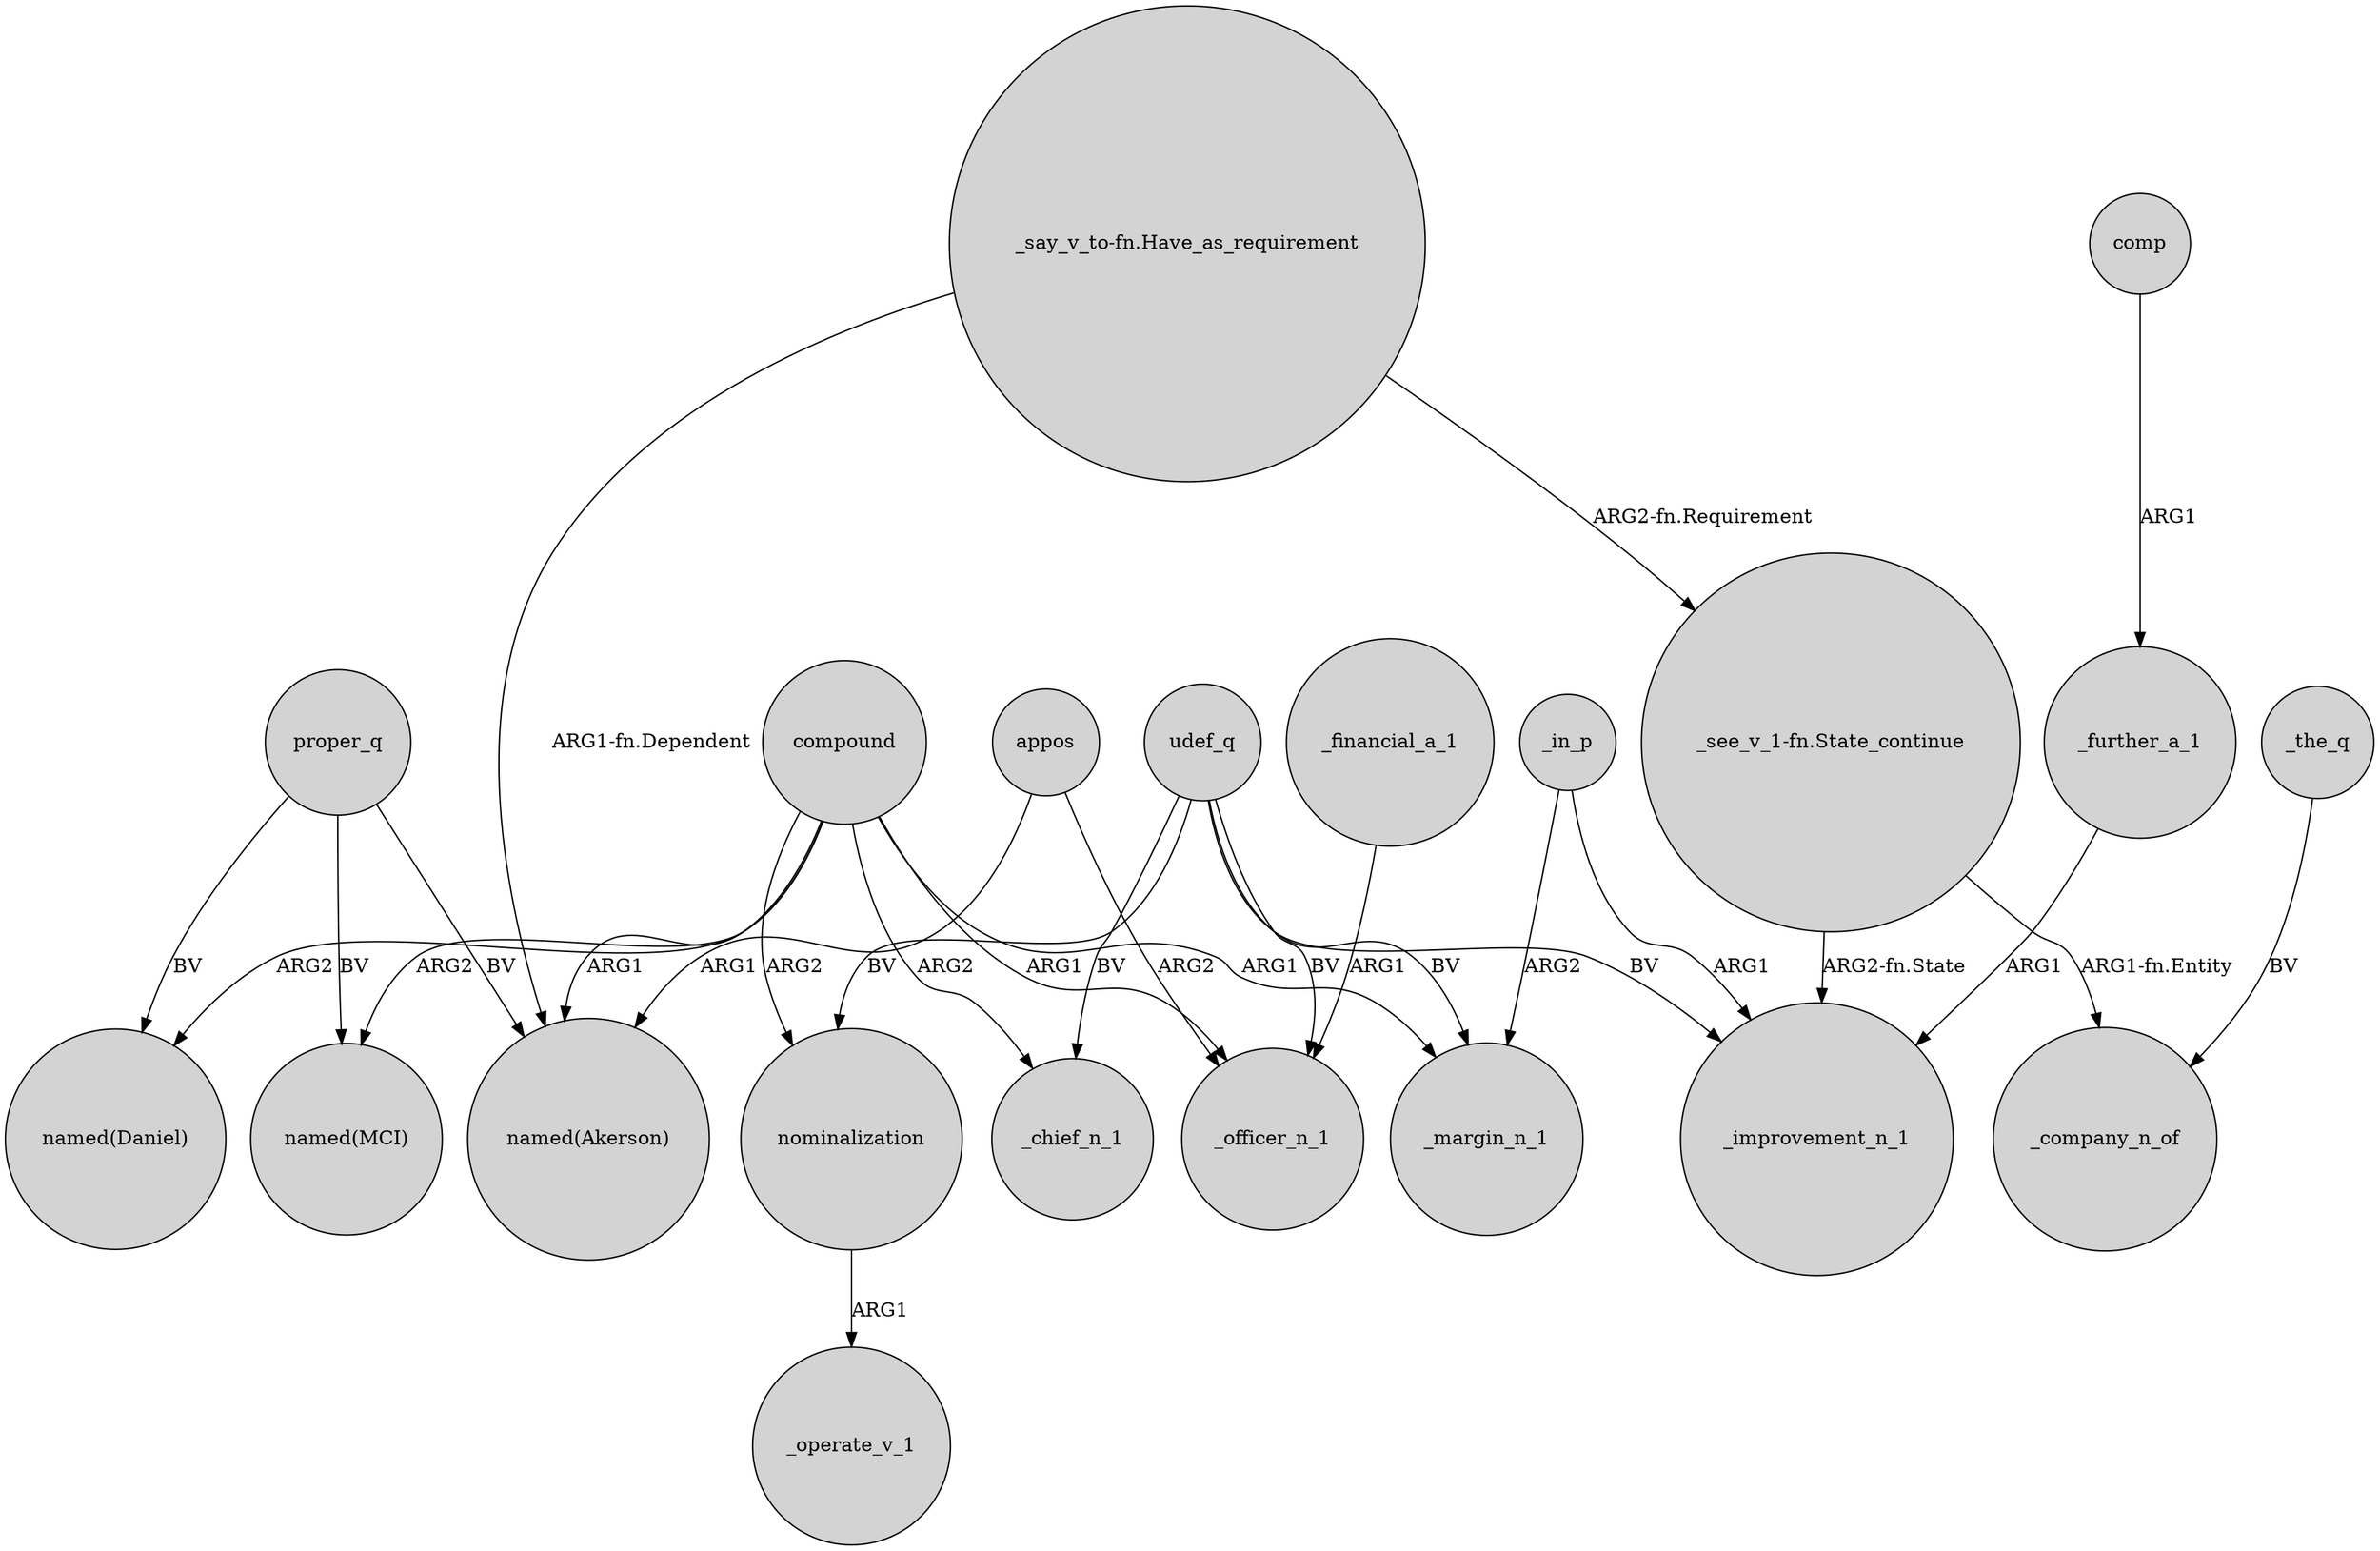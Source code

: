 digraph {
	node [shape=circle style=filled]
	compound -> "named(MCI)" [label=ARG2]
	proper_q -> "named(Akerson)" [label=BV]
	compound -> _chief_n_1 [label=ARG2]
	compound -> _margin_n_1 [label=ARG1]
	udef_q -> _improvement_n_1 [label=BV]
	proper_q -> "named(MCI)" [label=BV]
	udef_q -> _chief_n_1 [label=BV]
	udef_q -> nominalization [label=BV]
	appos -> "named(Akerson)" [label=ARG1]
	nominalization -> _operate_v_1 [label=ARG1]
	udef_q -> _margin_n_1 [label=BV]
	_financial_a_1 -> _officer_n_1 [label=ARG1]
	compound -> nominalization [label=ARG2]
	"_see_v_1-fn.State_continue" -> _improvement_n_1 [label="ARG2-fn.State"]
	_in_p -> _margin_n_1 [label=ARG2]
	"_say_v_to-fn.Have_as_requirement" -> "named(Akerson)" [label="ARG1-fn.Dependent"]
	_further_a_1 -> _improvement_n_1 [label=ARG1]
	proper_q -> "named(Daniel)" [label=BV]
	compound -> "named(Akerson)" [label=ARG1]
	compound -> _officer_n_1 [label=ARG1]
	udef_q -> _officer_n_1 [label=BV]
	comp -> _further_a_1 [label=ARG1]
	_in_p -> _improvement_n_1 [label=ARG1]
	"_see_v_1-fn.State_continue" -> _company_n_of [label="ARG1-fn.Entity"]
	compound -> "named(Daniel)" [label=ARG2]
	appos -> _officer_n_1 [label=ARG2]
	"_say_v_to-fn.Have_as_requirement" -> "_see_v_1-fn.State_continue" [label="ARG2-fn.Requirement"]
	_the_q -> _company_n_of [label=BV]
}
